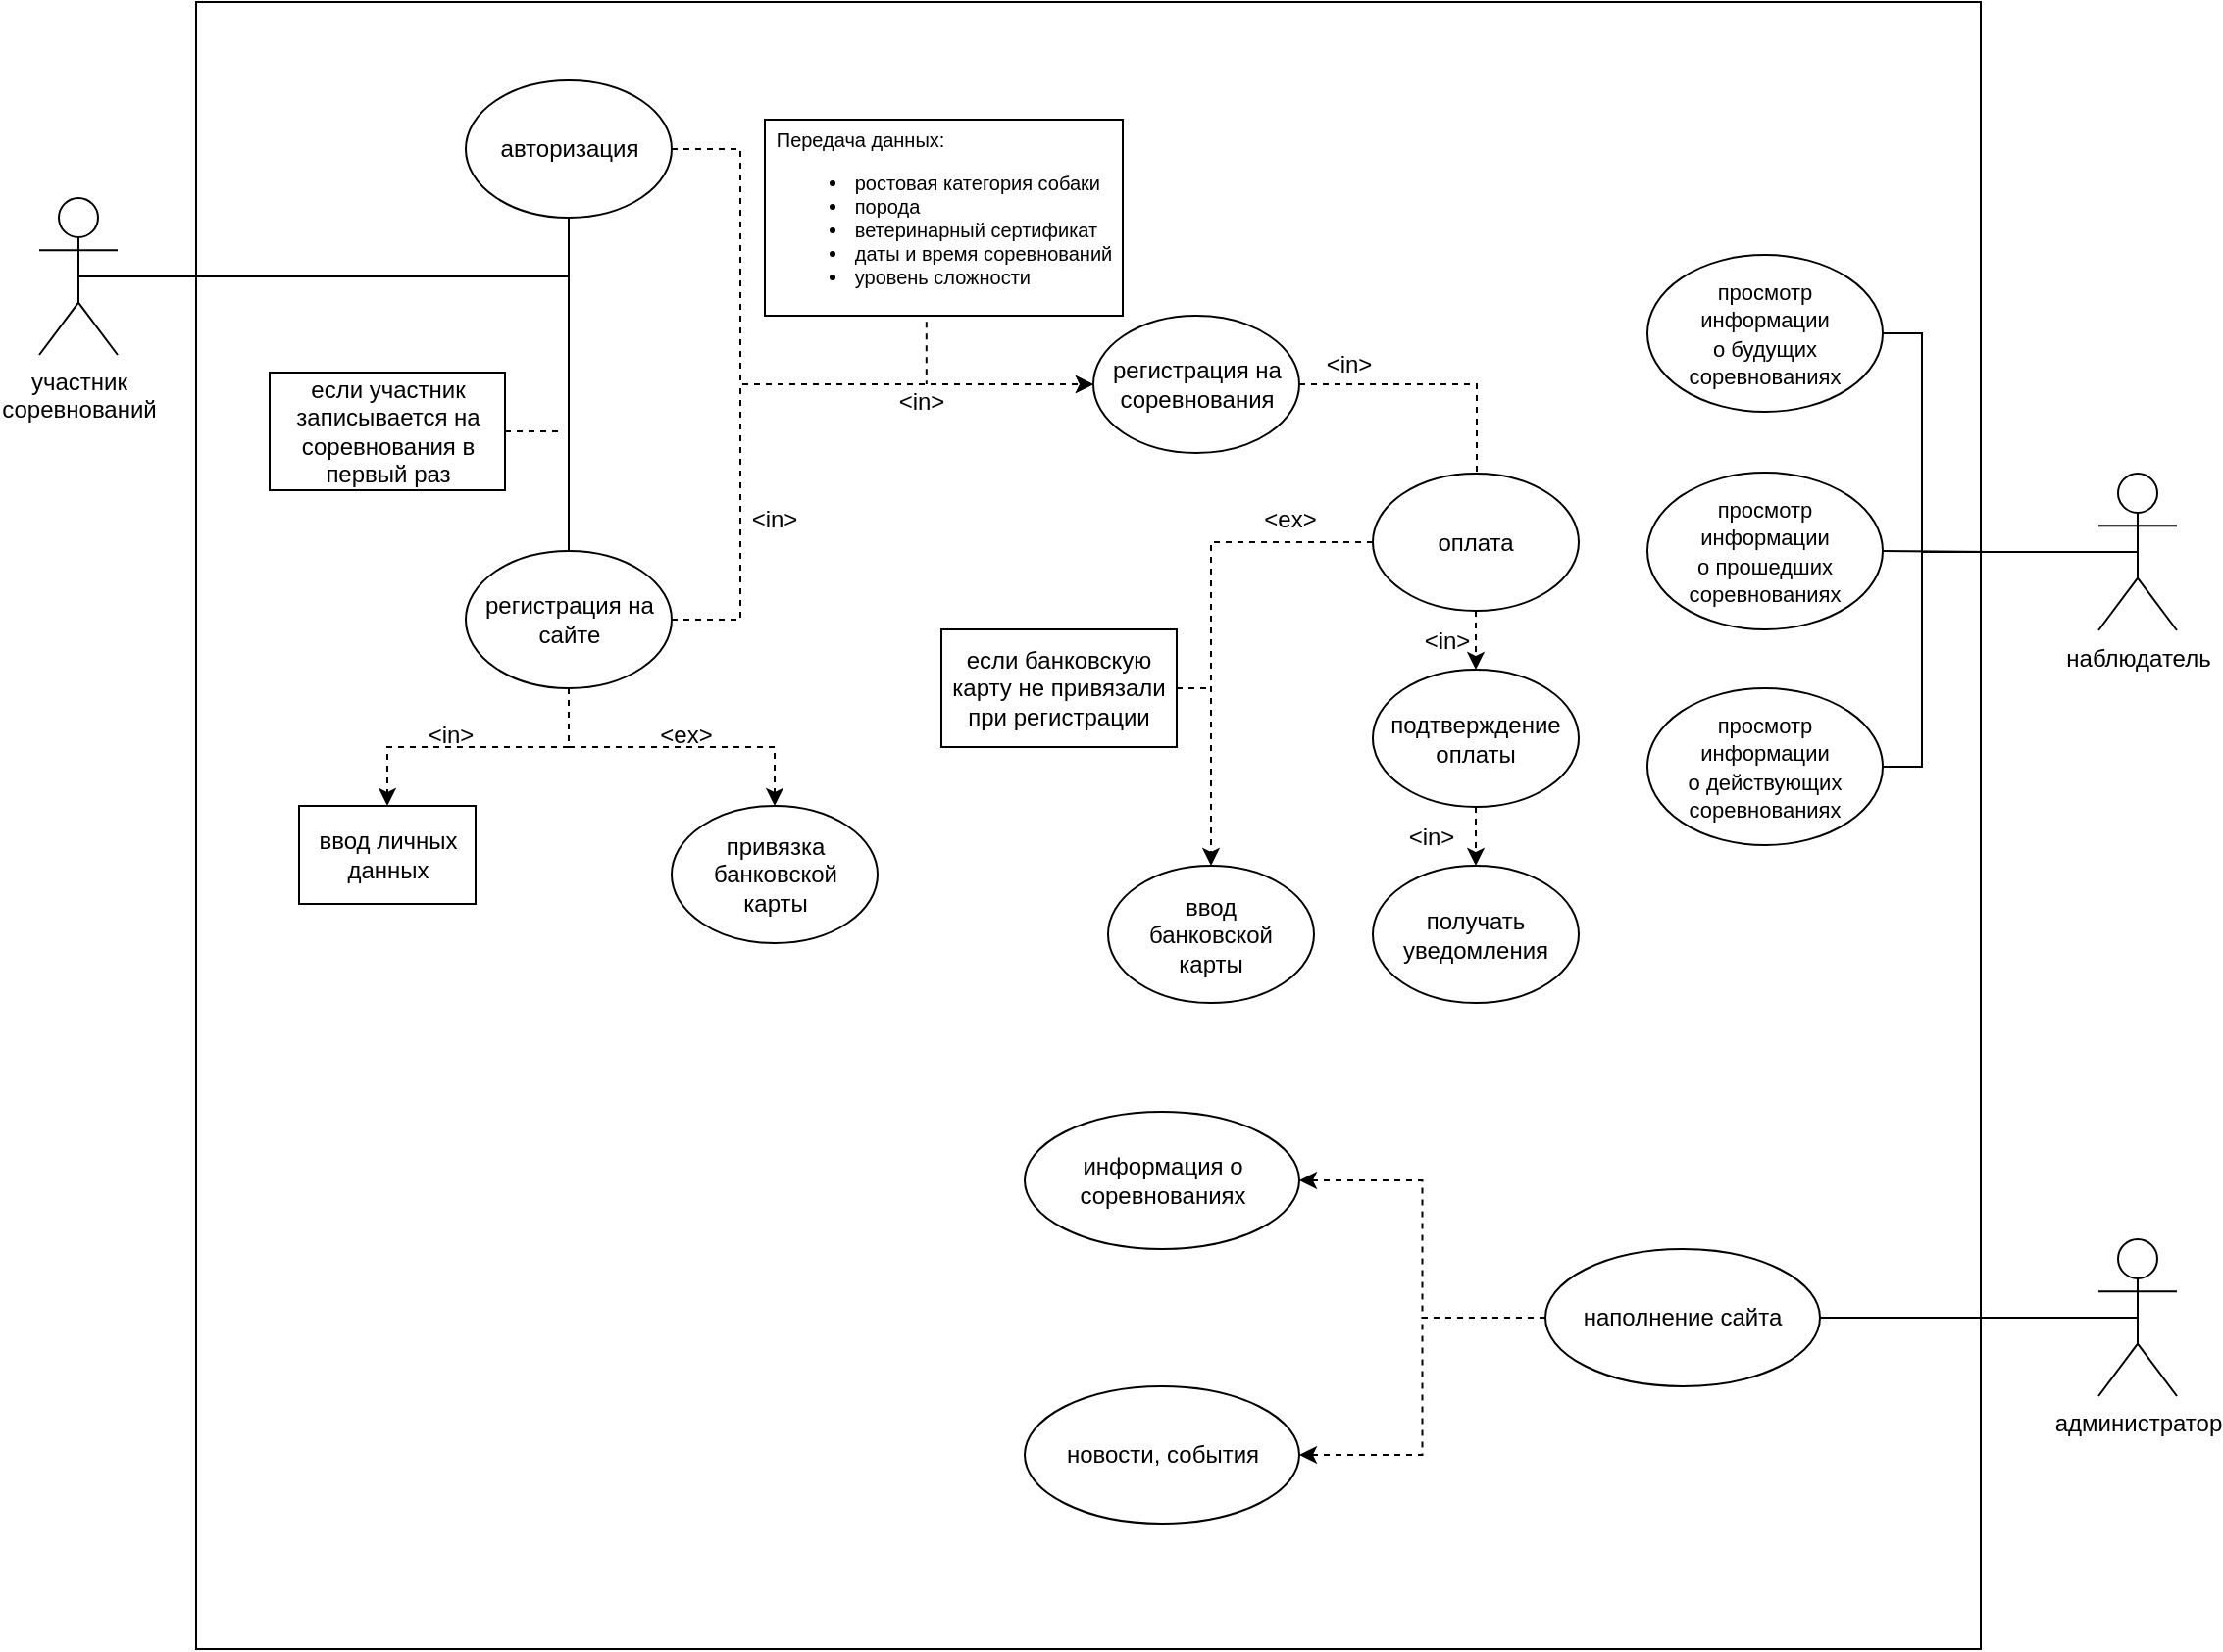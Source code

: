<mxfile version="20.3.7" type="github">
  <diagram id="qhsDJ91CU2YYItImqn5_" name="Страница 1">
    <mxGraphModel dx="2393" dy="1355" grid="1" gridSize="10" guides="1" tooltips="1" connect="1" arrows="1" fold="1" page="1" pageScale="1" pageWidth="1654" pageHeight="1169" math="0" shadow="0">
      <root>
        <mxCell id="0" />
        <mxCell id="1" parent="0" />
        <mxCell id="YB4bUk6LGylRbnZv_cs3-2" value="" style="rounded=0;whiteSpace=wrap;html=1;" parent="1" vertex="1">
          <mxGeometry x="362" y="164" width="910" height="840" as="geometry" />
        </mxCell>
        <mxCell id="YB4bUk6LGylRbnZv_cs3-7" style="edgeStyle=orthogonalEdgeStyle;rounded=0;orthogonalLoop=1;jettySize=auto;html=1;exitX=0.5;exitY=0.5;exitDx=0;exitDy=0;exitPerimeter=0;entryX=0.5;entryY=0;entryDx=0;entryDy=0;endArrow=none;endFill=0;" parent="1" source="YB4bUk6LGylRbnZv_cs3-3" target="YB4bUk6LGylRbnZv_cs3-6" edge="1">
          <mxGeometry relative="1" as="geometry" />
        </mxCell>
        <mxCell id="YB4bUk6LGylRbnZv_cs3-8" style="edgeStyle=orthogonalEdgeStyle;rounded=0;orthogonalLoop=1;jettySize=auto;html=1;exitX=0.5;exitY=0.5;exitDx=0;exitDy=0;exitPerimeter=0;entryX=0.5;entryY=1;entryDx=0;entryDy=0;endArrow=none;endFill=0;" parent="1" source="YB4bUk6LGylRbnZv_cs3-3" target="YB4bUk6LGylRbnZv_cs3-4" edge="1">
          <mxGeometry relative="1" as="geometry" />
        </mxCell>
        <mxCell id="YB4bUk6LGylRbnZv_cs3-3" value="участник&lt;br&gt;соревнований" style="shape=umlActor;verticalLabelPosition=bottom;verticalAlign=top;html=1;outlineConnect=0;" parent="1" vertex="1">
          <mxGeometry x="282" y="264" width="40" height="80" as="geometry" />
        </mxCell>
        <mxCell id="1DZDy4IHvUp77OthvZM6-10" style="edgeStyle=orthogonalEdgeStyle;rounded=0;orthogonalLoop=1;jettySize=auto;html=1;exitX=1;exitY=0.5;exitDx=0;exitDy=0;entryX=0;entryY=0.5;entryDx=0;entryDy=0;dashed=1;endArrow=classic;endFill=1;" parent="1" source="YB4bUk6LGylRbnZv_cs3-4" target="1DZDy4IHvUp77OthvZM6-1" edge="1">
          <mxGeometry relative="1" as="geometry">
            <Array as="points">
              <mxPoint x="639.5" y="239" />
              <mxPoint x="639.5" y="359" />
            </Array>
          </mxGeometry>
        </mxCell>
        <mxCell id="YB4bUk6LGylRbnZv_cs3-4" value="авторизация" style="ellipse;whiteSpace=wrap;html=1;" parent="1" vertex="1">
          <mxGeometry x="499.5" y="204" width="105" height="70" as="geometry" />
        </mxCell>
        <mxCell id="1DZDy4IHvUp77OthvZM6-61" style="edgeStyle=orthogonalEdgeStyle;rounded=0;orthogonalLoop=1;jettySize=auto;html=1;exitX=0.5;exitY=0.5;exitDx=0;exitDy=0;exitPerimeter=0;entryX=1;entryY=0.5;entryDx=0;entryDy=0;fontSize=10;endArrow=none;endFill=0;" parent="1" source="YB4bUk6LGylRbnZv_cs3-5" target="1DZDy4IHvUp77OthvZM6-58" edge="1">
          <mxGeometry relative="1" as="geometry">
            <Array as="points">
              <mxPoint x="1242" y="445" />
              <mxPoint x="1242" y="333" />
            </Array>
          </mxGeometry>
        </mxCell>
        <mxCell id="1DZDy4IHvUp77OthvZM6-62" style="edgeStyle=orthogonalEdgeStyle;rounded=0;orthogonalLoop=1;jettySize=auto;html=1;exitX=0.5;exitY=0.5;exitDx=0;exitDy=0;exitPerimeter=0;entryX=1;entryY=0.5;entryDx=0;entryDy=0;fontSize=10;endArrow=none;endFill=0;" parent="1" source="YB4bUk6LGylRbnZv_cs3-5" target="1DZDy4IHvUp77OthvZM6-59" edge="1">
          <mxGeometry relative="1" as="geometry" />
        </mxCell>
        <mxCell id="1DZDy4IHvUp77OthvZM6-63" style="edgeStyle=orthogonalEdgeStyle;rounded=0;orthogonalLoop=1;jettySize=auto;html=1;exitX=0.5;exitY=0.5;exitDx=0;exitDy=0;exitPerimeter=0;entryX=1;entryY=0.5;entryDx=0;entryDy=0;fontSize=10;endArrow=none;endFill=0;" parent="1" source="YB4bUk6LGylRbnZv_cs3-5" target="1DZDy4IHvUp77OthvZM6-60" edge="1">
          <mxGeometry relative="1" as="geometry">
            <Array as="points">
              <mxPoint x="1242" y="445" />
              <mxPoint x="1242" y="554" />
            </Array>
          </mxGeometry>
        </mxCell>
        <mxCell id="YB4bUk6LGylRbnZv_cs3-5" value="наблюдатель" style="shape=umlActor;verticalLabelPosition=bottom;verticalAlign=top;html=1;outlineConnect=0;" parent="1" vertex="1">
          <mxGeometry x="1332" y="404.5" width="40" height="80" as="geometry" />
        </mxCell>
        <mxCell id="1DZDy4IHvUp77OthvZM6-8" style="edgeStyle=orthogonalEdgeStyle;rounded=0;orthogonalLoop=1;jettySize=auto;html=1;exitX=1;exitY=0.5;exitDx=0;exitDy=0;entryX=0;entryY=0.5;entryDx=0;entryDy=0;endArrow=classic;endFill=1;dashed=1;" parent="1" source="YB4bUk6LGylRbnZv_cs3-6" target="1DZDy4IHvUp77OthvZM6-1" edge="1">
          <mxGeometry relative="1" as="geometry">
            <Array as="points">
              <mxPoint x="639.5" y="479" />
              <mxPoint x="639.5" y="359" />
            </Array>
          </mxGeometry>
        </mxCell>
        <mxCell id="1DZDy4IHvUp77OthvZM6-29" style="edgeStyle=orthogonalEdgeStyle;rounded=0;orthogonalLoop=1;jettySize=auto;html=1;exitX=0.5;exitY=1;exitDx=0;exitDy=0;entryX=0.5;entryY=0;entryDx=0;entryDy=0;dashed=1;fontSize=10;endArrow=classic;endFill=1;" parent="1" source="YB4bUk6LGylRbnZv_cs3-6" target="1DZDy4IHvUp77OthvZM6-28" edge="1">
          <mxGeometry relative="1" as="geometry" />
        </mxCell>
        <mxCell id="1DZDy4IHvUp77OthvZM6-31" style="edgeStyle=orthogonalEdgeStyle;rounded=0;orthogonalLoop=1;jettySize=auto;html=1;exitX=0.5;exitY=1;exitDx=0;exitDy=0;entryX=0.5;entryY=0;entryDx=0;entryDy=0;dashed=1;fontSize=10;endArrow=classic;endFill=1;" parent="1" source="YB4bUk6LGylRbnZv_cs3-6" target="1DZDy4IHvUp77OthvZM6-30" edge="1">
          <mxGeometry relative="1" as="geometry" />
        </mxCell>
        <mxCell id="YB4bUk6LGylRbnZv_cs3-6" value="регистрация на сайте" style="ellipse;whiteSpace=wrap;html=1;" parent="1" vertex="1">
          <mxGeometry x="499.5" y="444" width="105" height="70" as="geometry" />
        </mxCell>
        <mxCell id="1DZDy4IHvUp77OthvZM6-13" style="edgeStyle=orthogonalEdgeStyle;rounded=0;orthogonalLoop=1;jettySize=auto;html=1;exitX=1;exitY=0.5;exitDx=0;exitDy=0;dashed=1;endArrow=none;endFill=0;" parent="1" source="YB4bUk6LGylRbnZv_cs3-9" edge="1">
          <mxGeometry relative="1" as="geometry">
            <mxPoint x="549.5" y="382.905" as="targetPoint" />
          </mxGeometry>
        </mxCell>
        <mxCell id="YB4bUk6LGylRbnZv_cs3-9" value="если участник&lt;br&gt;записывается на&lt;br&gt;соревнования в&lt;br&gt;первый раз" style="rounded=0;whiteSpace=wrap;html=1;" parent="1" vertex="1">
          <mxGeometry x="399.5" y="353" width="120" height="60" as="geometry" />
        </mxCell>
        <mxCell id="1DZDy4IHvUp77OthvZM6-77" style="edgeStyle=orthogonalEdgeStyle;rounded=0;orthogonalLoop=1;jettySize=auto;html=1;exitX=1;exitY=0.5;exitDx=0;exitDy=0;entryX=0.5;entryY=0;entryDx=0;entryDy=0;fontSize=10;endArrow=classic;endFill=1;dashed=1;" parent="1" source="1DZDy4IHvUp77OthvZM6-1" target="1DZDy4IHvUp77OthvZM6-18" edge="1">
          <mxGeometry relative="1" as="geometry">
            <Array as="points">
              <mxPoint x="1015" y="359" />
              <mxPoint x="1015" y="453" />
            </Array>
          </mxGeometry>
        </mxCell>
        <mxCell id="1DZDy4IHvUp77OthvZM6-1" value="регистрация на соревнования" style="ellipse;whiteSpace=wrap;html=1;" parent="1" vertex="1">
          <mxGeometry x="819.5" y="324" width="105" height="70" as="geometry" />
        </mxCell>
        <mxCell id="1DZDy4IHvUp77OthvZM6-14" style="edgeStyle=orthogonalEdgeStyle;rounded=0;orthogonalLoop=1;jettySize=auto;html=1;exitX=0.5;exitY=1;exitDx=0;exitDy=0;dashed=1;endArrow=none;endFill=0;" parent="1" source="1DZDy4IHvUp77OthvZM6-4" edge="1">
          <mxGeometry relative="1" as="geometry">
            <mxPoint x="734.405" y="359" as="targetPoint" />
          </mxGeometry>
        </mxCell>
        <mxCell id="1DZDy4IHvUp77OthvZM6-4" value="&lt;div style=&quot;text-align: left;&quot;&gt;&lt;span style=&quot;background-color: rgb(255, 255, 255);&quot;&gt;Передача данных:&amp;nbsp;&lt;/span&gt;&lt;/div&gt;&lt;ul&gt;&lt;li style=&quot;text-align: left;&quot;&gt;&lt;span style=&quot;background-color: rgb(255, 255, 255);&quot;&gt;ростовая категория собаки&lt;/span&gt;&lt;/li&gt;&lt;li style=&quot;text-align: left;&quot;&gt;&lt;span style=&quot;background-color: rgb(255, 255, 255);&quot;&gt;порода&lt;/span&gt;&lt;/li&gt;&lt;li style=&quot;text-align: left;&quot;&gt;&lt;span style=&quot;background-color: rgb(255, 255, 255);&quot;&gt;ветеринарный сертификат&lt;/span&gt;&lt;/li&gt;&lt;li style=&quot;text-align: left;&quot;&gt;&lt;span style=&quot;background-color: rgb(255, 255, 255);&quot;&gt;даты и время соревнований&lt;/span&gt;&lt;/li&gt;&lt;li style=&quot;text-align: left;&quot;&gt;&lt;span style=&quot;background-color: rgb(255, 255, 255);&quot;&gt;уровень сложности&lt;/span&gt;&lt;/li&gt;&lt;/ul&gt;" style="rounded=0;whiteSpace=wrap;html=1;align=center;horizontal=1;fontSize=10;" parent="1" vertex="1">
          <mxGeometry x="652" y="224" width="182.5" height="100" as="geometry" />
        </mxCell>
        <mxCell id="1DZDy4IHvUp77OthvZM6-36" style="edgeStyle=orthogonalEdgeStyle;rounded=0;orthogonalLoop=1;jettySize=auto;html=1;exitX=0.5;exitY=1;exitDx=0;exitDy=0;entryX=0.5;entryY=0;entryDx=0;entryDy=0;dashed=1;fontSize=10;endArrow=classic;endFill=1;" parent="1" source="1DZDy4IHvUp77OthvZM6-18" target="1DZDy4IHvUp77OthvZM6-21" edge="1">
          <mxGeometry relative="1" as="geometry" />
        </mxCell>
        <mxCell id="1DZDy4IHvUp77OthvZM6-82" style="edgeStyle=orthogonalEdgeStyle;rounded=0;orthogonalLoop=1;jettySize=auto;html=1;exitX=0;exitY=0.5;exitDx=0;exitDy=0;entryX=0.5;entryY=0;entryDx=0;entryDy=0;dashed=1;strokeWidth=1;fontSize=10;endArrow=classic;endFill=1;" parent="1" source="1DZDy4IHvUp77OthvZM6-18" target="1DZDy4IHvUp77OthvZM6-76" edge="1">
          <mxGeometry relative="1" as="geometry" />
        </mxCell>
        <mxCell id="1DZDy4IHvUp77OthvZM6-18" value="оплата" style="ellipse;whiteSpace=wrap;html=1;" parent="1" vertex="1">
          <mxGeometry x="962" y="404.5" width="105" height="70" as="geometry" />
        </mxCell>
        <mxCell id="1DZDy4IHvUp77OthvZM6-37" style="edgeStyle=orthogonalEdgeStyle;rounded=0;orthogonalLoop=1;jettySize=auto;html=1;exitX=0.5;exitY=1;exitDx=0;exitDy=0;entryX=0.5;entryY=0;entryDx=0;entryDy=0;dashed=1;fontSize=10;endArrow=classic;endFill=1;" parent="1" source="1DZDy4IHvUp77OthvZM6-21" target="1DZDy4IHvUp77OthvZM6-33" edge="1">
          <mxGeometry relative="1" as="geometry" />
        </mxCell>
        <mxCell id="1DZDy4IHvUp77OthvZM6-21" value="подтверждение оплаты" style="ellipse;whiteSpace=wrap;html=1;" parent="1" vertex="1">
          <mxGeometry x="962" y="504.5" width="105" height="70" as="geometry" />
        </mxCell>
        <mxCell id="1DZDy4IHvUp77OthvZM6-28" value="ввод личных&lt;br&gt;данных" style="rounded=0;whiteSpace=wrap;html=1;" parent="1" vertex="1">
          <mxGeometry x="414.5" y="574" width="90" height="50" as="geometry" />
        </mxCell>
        <mxCell id="1DZDy4IHvUp77OthvZM6-30" value="привязка&lt;br&gt;банковской&lt;br&gt;карты" style="ellipse;whiteSpace=wrap;html=1;" parent="1" vertex="1">
          <mxGeometry x="604.5" y="574" width="105" height="70" as="geometry" />
        </mxCell>
        <mxCell id="1DZDy4IHvUp77OthvZM6-33" value="получать уведомления" style="ellipse;whiteSpace=wrap;html=1;" parent="1" vertex="1">
          <mxGeometry x="962" y="604.5" width="105" height="70" as="geometry" />
        </mxCell>
        <mxCell id="1DZDy4IHvUp77OthvZM6-58" value="&lt;span style=&quot;font-size: 11px; background-color: rgb(255, 255, 255);&quot;&gt;просмотр &lt;br&gt;информации&lt;/span&gt;&lt;br style=&quot;font-size: 11px;&quot;&gt;&lt;span style=&quot;font-size: 11px; background-color: rgb(255, 255, 255);&quot;&gt;о будущих соревнованиях&lt;/span&gt;" style="ellipse;whiteSpace=wrap;html=1;" parent="1" vertex="1">
          <mxGeometry x="1102" y="293" width="120" height="80" as="geometry" />
        </mxCell>
        <mxCell id="1DZDy4IHvUp77OthvZM6-59" value="&lt;span style=&quot;font-size: 11px; background-color: rgb(255, 255, 255);&quot;&gt;просмотр &lt;br&gt;информации&lt;/span&gt;&lt;br style=&quot;font-size: 11px;&quot;&gt;&lt;span style=&quot;font-size: 11px; background-color: rgb(255, 255, 255);&quot;&gt;о прошедших&lt;br&gt;соревнованиях&lt;/span&gt;" style="ellipse;whiteSpace=wrap;html=1;" parent="1" vertex="1">
          <mxGeometry x="1102" y="404" width="120" height="80" as="geometry" />
        </mxCell>
        <mxCell id="1DZDy4IHvUp77OthvZM6-60" value="&lt;span style=&quot;font-size: 11px; background-color: rgb(255, 255, 255);&quot;&gt;просмотр &lt;br&gt;информации&lt;/span&gt;&lt;br style=&quot;font-size: 11px;&quot;&gt;&lt;span style=&quot;font-size: 11px; background-color: rgb(255, 255, 255);&quot;&gt;о действующих&lt;br&gt;соревнованиях&lt;/span&gt;" style="ellipse;whiteSpace=wrap;html=1;" parent="1" vertex="1">
          <mxGeometry x="1102" y="514" width="120" height="80" as="geometry" />
        </mxCell>
        <mxCell id="1DZDy4IHvUp77OthvZM6-67" value="&amp;lt;in&amp;gt;" style="text;html=1;strokeColor=none;fillColor=none;align=center;verticalAlign=middle;whiteSpace=wrap;rounded=0;direction=west;rotation=0;" parent="1" vertex="1">
          <mxGeometry x="702" y="353" width="60" height="30" as="geometry" />
        </mxCell>
        <mxCell id="1DZDy4IHvUp77OthvZM6-69" value="&amp;lt;in&amp;gt;" style="text;html=1;strokeColor=none;fillColor=none;align=center;verticalAlign=middle;whiteSpace=wrap;rounded=0;direction=west;rotation=0;" parent="1" vertex="1">
          <mxGeometry x="919.5" y="334" width="60" height="30" as="geometry" />
        </mxCell>
        <mxCell id="1DZDy4IHvUp77OthvZM6-70" value="&amp;lt;in&amp;gt;" style="text;html=1;strokeColor=none;fillColor=none;align=center;verticalAlign=middle;whiteSpace=wrap;rounded=0;direction=west;rotation=0;" parent="1" vertex="1">
          <mxGeometry x="969.5" y="474.5" width="60" height="30" as="geometry" />
        </mxCell>
        <mxCell id="1DZDy4IHvUp77OthvZM6-71" value="&amp;lt;in&amp;gt;" style="text;html=1;strokeColor=none;fillColor=none;align=center;verticalAlign=middle;whiteSpace=wrap;rounded=0;direction=west;rotation=0;" parent="1" vertex="1">
          <mxGeometry x="962" y="575" width="60" height="30" as="geometry" />
        </mxCell>
        <mxCell id="1DZDy4IHvUp77OthvZM6-72" value="&amp;lt;in&amp;gt;" style="text;html=1;strokeColor=none;fillColor=none;align=center;verticalAlign=middle;whiteSpace=wrap;rounded=0;direction=west;rotation=0;" parent="1" vertex="1">
          <mxGeometry x="627" y="413" width="60" height="30" as="geometry" />
        </mxCell>
        <mxCell id="1DZDy4IHvUp77OthvZM6-73" value="&amp;lt;ex&amp;gt;" style="text;html=1;strokeColor=none;fillColor=none;align=center;verticalAlign=middle;whiteSpace=wrap;rounded=0;direction=west;rotation=0;" parent="1" vertex="1">
          <mxGeometry x="582" y="523" width="60" height="30" as="geometry" />
        </mxCell>
        <mxCell id="1DZDy4IHvUp77OthvZM6-74" value="&amp;lt;in&amp;gt;" style="text;html=1;strokeColor=none;fillColor=none;align=center;verticalAlign=middle;whiteSpace=wrap;rounded=0;direction=west;rotation=0;" parent="1" vertex="1">
          <mxGeometry x="462" y="523" width="60" height="30" as="geometry" />
        </mxCell>
        <mxCell id="1DZDy4IHvUp77OthvZM6-83" style="edgeStyle=orthogonalEdgeStyle;rounded=0;orthogonalLoop=1;jettySize=auto;html=1;exitX=1;exitY=0.5;exitDx=0;exitDy=0;dashed=1;strokeWidth=1;fontSize=10;endArrow=none;endFill=0;" parent="1" source="1DZDy4IHvUp77OthvZM6-75" edge="1">
          <mxGeometry relative="1" as="geometry">
            <mxPoint x="880" y="513.667" as="targetPoint" />
          </mxGeometry>
        </mxCell>
        <mxCell id="1DZDy4IHvUp77OthvZM6-75" value="&lt;span style=&quot;font-size: 12px;&quot;&gt;если банковскую&lt;/span&gt;&lt;br style=&quot;font-size: 12px;&quot;&gt;&lt;span style=&quot;font-size: 12px;&quot;&gt;карту не привязали&lt;/span&gt;&lt;br style=&quot;font-size: 12px;&quot;&gt;&lt;span style=&quot;font-size: 12px;&quot;&gt;при регистрации&lt;/span&gt;" style="rounded=0;whiteSpace=wrap;html=1;fontSize=10;" parent="1" vertex="1">
          <mxGeometry x="742" y="484" width="120" height="60" as="geometry" />
        </mxCell>
        <mxCell id="1DZDy4IHvUp77OthvZM6-76" value="ввод&lt;br&gt;банковской&lt;br&gt;карты" style="ellipse;whiteSpace=wrap;html=1;" parent="1" vertex="1">
          <mxGeometry x="827" y="604.5" width="105" height="70" as="geometry" />
        </mxCell>
        <mxCell id="1DZDy4IHvUp77OthvZM6-81" value="&amp;lt;ex&amp;gt;" style="text;html=1;strokeColor=none;fillColor=none;align=center;verticalAlign=middle;whiteSpace=wrap;rounded=0;direction=west;rotation=0;" parent="1" vertex="1">
          <mxGeometry x="889.5" y="413" width="60" height="30" as="geometry" />
        </mxCell>
        <mxCell id="oa8-4QVQ7j1vx_HjErVw-57" style="edgeStyle=orthogonalEdgeStyle;rounded=0;orthogonalLoop=1;jettySize=auto;html=1;exitX=0;exitY=0.5;exitDx=0;exitDy=0;entryX=1;entryY=0.5;entryDx=0;entryDy=0;dashed=1;endArrow=classic;endFill=1;" edge="1" parent="1" source="oa8-4QVQ7j1vx_HjErVw-25" target="oa8-4QVQ7j1vx_HjErVw-31">
          <mxGeometry relative="1" as="geometry" />
        </mxCell>
        <mxCell id="oa8-4QVQ7j1vx_HjErVw-58" style="edgeStyle=orthogonalEdgeStyle;rounded=0;orthogonalLoop=1;jettySize=auto;html=1;exitX=0;exitY=0.5;exitDx=0;exitDy=0;entryX=1;entryY=0.5;entryDx=0;entryDy=0;dashed=1;endArrow=classic;endFill=1;" edge="1" parent="1" source="oa8-4QVQ7j1vx_HjErVw-25" target="oa8-4QVQ7j1vx_HjErVw-27">
          <mxGeometry relative="1" as="geometry" />
        </mxCell>
        <mxCell id="oa8-4QVQ7j1vx_HjErVw-25" value="наполнение сайта" style="ellipse;whiteSpace=wrap;html=1;" vertex="1" parent="1">
          <mxGeometry x="1050" y="800" width="140" height="70" as="geometry" />
        </mxCell>
        <mxCell id="oa8-4QVQ7j1vx_HjErVw-27" value="новости, события" style="ellipse;whiteSpace=wrap;html=1;" vertex="1" parent="1">
          <mxGeometry x="784.5" y="870" width="140" height="70" as="geometry" />
        </mxCell>
        <mxCell id="oa8-4QVQ7j1vx_HjErVw-31" value="информация о соревнованиях" style="ellipse;whiteSpace=wrap;html=1;" vertex="1" parent="1">
          <mxGeometry x="784.5" y="730" width="140" height="70" as="geometry" />
        </mxCell>
        <mxCell id="oa8-4QVQ7j1vx_HjErVw-56" style="edgeStyle=orthogonalEdgeStyle;rounded=0;orthogonalLoop=1;jettySize=auto;html=1;exitX=0.5;exitY=0.5;exitDx=0;exitDy=0;exitPerimeter=0;entryX=1;entryY=0.5;entryDx=0;entryDy=0;endArrow=none;endFill=0;" edge="1" parent="1" source="oa8-4QVQ7j1vx_HjErVw-53" target="oa8-4QVQ7j1vx_HjErVw-25">
          <mxGeometry relative="1" as="geometry" />
        </mxCell>
        <mxCell id="oa8-4QVQ7j1vx_HjErVw-53" value="администратор" style="shape=umlActor;verticalLabelPosition=bottom;verticalAlign=top;html=1;outlineConnect=0;" vertex="1" parent="1">
          <mxGeometry x="1332" y="795" width="40" height="80" as="geometry" />
        </mxCell>
      </root>
    </mxGraphModel>
  </diagram>
</mxfile>
